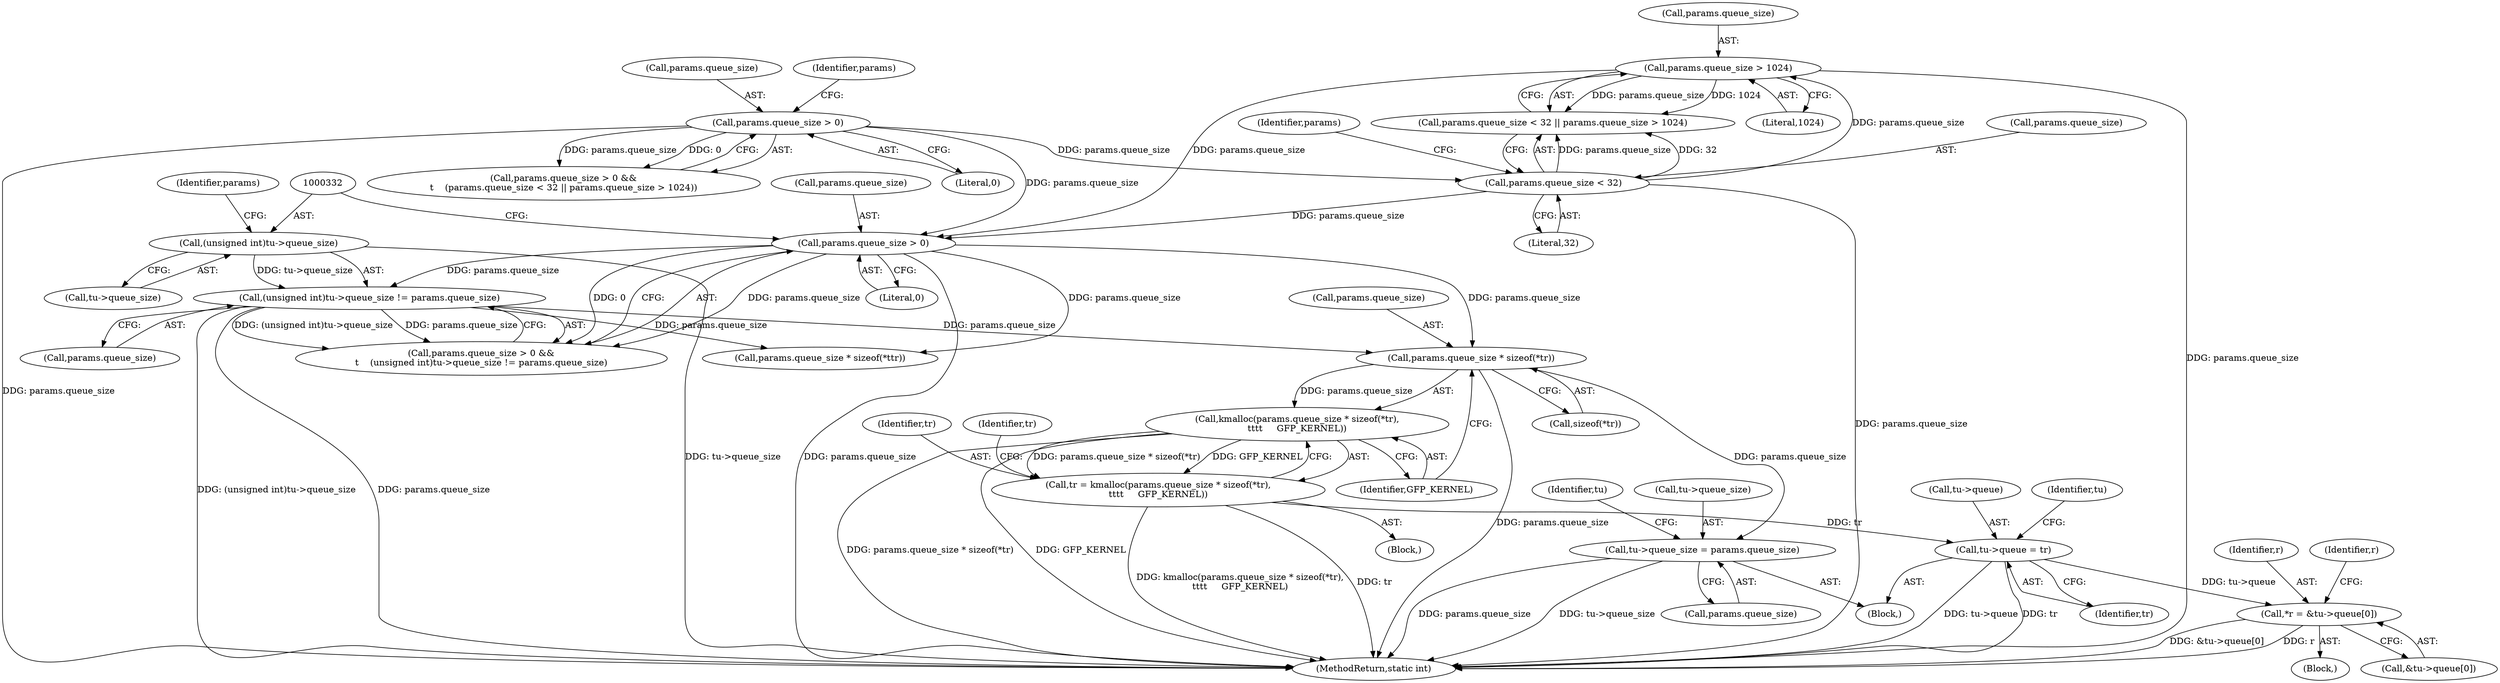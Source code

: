 digraph "0_linux_cec8f96e49d9be372fdb0c3836dcf31ec71e457e@API" {
"1000380" [label="(Call,params.queue_size * sizeof(*tr))"];
"1000325" [label="(Call,params.queue_size > 0)"];
"1000180" [label="(Call,params.queue_size > 1024)"];
"1000175" [label="(Call,params.queue_size < 32)"];
"1000169" [label="(Call,params.queue_size > 0)"];
"1000330" [label="(Call,(unsigned int)tu->queue_size != params.queue_size)"];
"1000331" [label="(Call,(unsigned int)tu->queue_size)"];
"1000379" [label="(Call,kmalloc(params.queue_size * sizeof(*tr),\n\t\t\t\t     GFP_KERNEL))"];
"1000377" [label="(Call,tr = kmalloc(params.queue_size * sizeof(*tr),\n\t\t\t\t     GFP_KERNEL))"];
"1000402" [label="(Call,tu->queue = tr)"];
"1000472" [label="(Call,*r = &tu->queue[0])"];
"1000395" [label="(Call,tu->queue_size = params.queue_size)"];
"1000379" [label="(Call,kmalloc(params.queue_size * sizeof(*tr),\n\t\t\t\t     GFP_KERNEL))"];
"1000381" [label="(Call,params.queue_size)"];
"1000330" [label="(Call,(unsigned int)tu->queue_size != params.queue_size)"];
"1000179" [label="(Literal,32)"];
"1000329" [label="(Literal,0)"];
"1000473" [label="(Identifier,r)"];
"1000326" [label="(Call,params.queue_size)"];
"1000336" [label="(Call,params.queue_size)"];
"1000177" [label="(Identifier,params)"];
"1000402" [label="(Call,tu->queue = tr)"];
"1000399" [label="(Call,params.queue_size)"];
"1000380" [label="(Call,params.queue_size * sizeof(*tr))"];
"1000180" [label="(Call,params.queue_size > 1024)"];
"1000168" [label="(Call,params.queue_size > 0 &&\n\t    (params.queue_size < 32 || params.queue_size > 1024))"];
"1000324" [label="(Call,params.queue_size > 0 &&\n\t    (unsigned int)tu->queue_size != params.queue_size)"];
"1000169" [label="(Call,params.queue_size > 0)"];
"1000325" [label="(Call,params.queue_size > 0)"];
"1000175" [label="(Call,params.queue_size < 32)"];
"1000474" [label="(Call,&tu->queue[0])"];
"1000395" [label="(Call,tu->queue_size = params.queue_size)"];
"1000176" [label="(Call,params.queue_size)"];
"1000378" [label="(Identifier,tr)"];
"1000528" [label="(MethodReturn,static int)"];
"1000482" [label="(Identifier,r)"];
"1000404" [label="(Identifier,tu)"];
"1000376" [label="(Block,)"];
"1000390" [label="(Block,)"];
"1000174" [label="(Call,params.queue_size < 32 || params.queue_size > 1024)"];
"1000472" [label="(Call,*r = &tu->queue[0])"];
"1000181" [label="(Call,params.queue_size)"];
"1000403" [label="(Call,tu->queue)"];
"1000337" [label="(Identifier,params)"];
"1000470" [label="(Block,)"];
"1000184" [label="(Literal,1024)"];
"1000384" [label="(Call,sizeof(*tr))"];
"1000377" [label="(Call,tr = kmalloc(params.queue_size * sizeof(*tr),\n\t\t\t\t     GFP_KERNEL))"];
"1000406" [label="(Identifier,tr)"];
"1000182" [label="(Identifier,params)"];
"1000387" [label="(Identifier,GFP_KERNEL)"];
"1000348" [label="(Call,params.queue_size * sizeof(*ttr))"];
"1000396" [label="(Call,tu->queue_size)"];
"1000409" [label="(Identifier,tu)"];
"1000173" [label="(Literal,0)"];
"1000170" [label="(Call,params.queue_size)"];
"1000331" [label="(Call,(unsigned int)tu->queue_size)"];
"1000389" [label="(Identifier,tr)"];
"1000333" [label="(Call,tu->queue_size)"];
"1000380" -> "1000379"  [label="AST: "];
"1000380" -> "1000384"  [label="CFG: "];
"1000381" -> "1000380"  [label="AST: "];
"1000384" -> "1000380"  [label="AST: "];
"1000387" -> "1000380"  [label="CFG: "];
"1000380" -> "1000528"  [label="DDG: params.queue_size"];
"1000380" -> "1000379"  [label="DDG: params.queue_size"];
"1000325" -> "1000380"  [label="DDG: params.queue_size"];
"1000330" -> "1000380"  [label="DDG: params.queue_size"];
"1000380" -> "1000395"  [label="DDG: params.queue_size"];
"1000325" -> "1000324"  [label="AST: "];
"1000325" -> "1000329"  [label="CFG: "];
"1000326" -> "1000325"  [label="AST: "];
"1000329" -> "1000325"  [label="AST: "];
"1000332" -> "1000325"  [label="CFG: "];
"1000324" -> "1000325"  [label="CFG: "];
"1000325" -> "1000528"  [label="DDG: params.queue_size"];
"1000325" -> "1000324"  [label="DDG: params.queue_size"];
"1000325" -> "1000324"  [label="DDG: 0"];
"1000180" -> "1000325"  [label="DDG: params.queue_size"];
"1000175" -> "1000325"  [label="DDG: params.queue_size"];
"1000169" -> "1000325"  [label="DDG: params.queue_size"];
"1000325" -> "1000330"  [label="DDG: params.queue_size"];
"1000325" -> "1000348"  [label="DDG: params.queue_size"];
"1000180" -> "1000174"  [label="AST: "];
"1000180" -> "1000184"  [label="CFG: "];
"1000181" -> "1000180"  [label="AST: "];
"1000184" -> "1000180"  [label="AST: "];
"1000174" -> "1000180"  [label="CFG: "];
"1000180" -> "1000528"  [label="DDG: params.queue_size"];
"1000180" -> "1000174"  [label="DDG: params.queue_size"];
"1000180" -> "1000174"  [label="DDG: 1024"];
"1000175" -> "1000180"  [label="DDG: params.queue_size"];
"1000175" -> "1000174"  [label="AST: "];
"1000175" -> "1000179"  [label="CFG: "];
"1000176" -> "1000175"  [label="AST: "];
"1000179" -> "1000175"  [label="AST: "];
"1000182" -> "1000175"  [label="CFG: "];
"1000174" -> "1000175"  [label="CFG: "];
"1000175" -> "1000528"  [label="DDG: params.queue_size"];
"1000175" -> "1000174"  [label="DDG: params.queue_size"];
"1000175" -> "1000174"  [label="DDG: 32"];
"1000169" -> "1000175"  [label="DDG: params.queue_size"];
"1000169" -> "1000168"  [label="AST: "];
"1000169" -> "1000173"  [label="CFG: "];
"1000170" -> "1000169"  [label="AST: "];
"1000173" -> "1000169"  [label="AST: "];
"1000177" -> "1000169"  [label="CFG: "];
"1000168" -> "1000169"  [label="CFG: "];
"1000169" -> "1000528"  [label="DDG: params.queue_size"];
"1000169" -> "1000168"  [label="DDG: params.queue_size"];
"1000169" -> "1000168"  [label="DDG: 0"];
"1000330" -> "1000324"  [label="AST: "];
"1000330" -> "1000336"  [label="CFG: "];
"1000331" -> "1000330"  [label="AST: "];
"1000336" -> "1000330"  [label="AST: "];
"1000324" -> "1000330"  [label="CFG: "];
"1000330" -> "1000528"  [label="DDG: (unsigned int)tu->queue_size"];
"1000330" -> "1000528"  [label="DDG: params.queue_size"];
"1000330" -> "1000324"  [label="DDG: (unsigned int)tu->queue_size"];
"1000330" -> "1000324"  [label="DDG: params.queue_size"];
"1000331" -> "1000330"  [label="DDG: tu->queue_size"];
"1000330" -> "1000348"  [label="DDG: params.queue_size"];
"1000331" -> "1000333"  [label="CFG: "];
"1000332" -> "1000331"  [label="AST: "];
"1000333" -> "1000331"  [label="AST: "];
"1000337" -> "1000331"  [label="CFG: "];
"1000331" -> "1000528"  [label="DDG: tu->queue_size"];
"1000379" -> "1000377"  [label="AST: "];
"1000379" -> "1000387"  [label="CFG: "];
"1000387" -> "1000379"  [label="AST: "];
"1000377" -> "1000379"  [label="CFG: "];
"1000379" -> "1000528"  [label="DDG: params.queue_size * sizeof(*tr)"];
"1000379" -> "1000528"  [label="DDG: GFP_KERNEL"];
"1000379" -> "1000377"  [label="DDG: params.queue_size * sizeof(*tr)"];
"1000379" -> "1000377"  [label="DDG: GFP_KERNEL"];
"1000377" -> "1000376"  [label="AST: "];
"1000378" -> "1000377"  [label="AST: "];
"1000389" -> "1000377"  [label="CFG: "];
"1000377" -> "1000528"  [label="DDG: kmalloc(params.queue_size * sizeof(*tr),\n\t\t\t\t     GFP_KERNEL)"];
"1000377" -> "1000528"  [label="DDG: tr"];
"1000377" -> "1000402"  [label="DDG: tr"];
"1000402" -> "1000390"  [label="AST: "];
"1000402" -> "1000406"  [label="CFG: "];
"1000403" -> "1000402"  [label="AST: "];
"1000406" -> "1000402"  [label="AST: "];
"1000409" -> "1000402"  [label="CFG: "];
"1000402" -> "1000528"  [label="DDG: tu->queue"];
"1000402" -> "1000528"  [label="DDG: tr"];
"1000402" -> "1000472"  [label="DDG: tu->queue"];
"1000472" -> "1000470"  [label="AST: "];
"1000472" -> "1000474"  [label="CFG: "];
"1000473" -> "1000472"  [label="AST: "];
"1000474" -> "1000472"  [label="AST: "];
"1000482" -> "1000472"  [label="CFG: "];
"1000472" -> "1000528"  [label="DDG: &tu->queue[0]"];
"1000472" -> "1000528"  [label="DDG: r"];
"1000395" -> "1000390"  [label="AST: "];
"1000395" -> "1000399"  [label="CFG: "];
"1000396" -> "1000395"  [label="AST: "];
"1000399" -> "1000395"  [label="AST: "];
"1000404" -> "1000395"  [label="CFG: "];
"1000395" -> "1000528"  [label="DDG: tu->queue_size"];
"1000395" -> "1000528"  [label="DDG: params.queue_size"];
}
